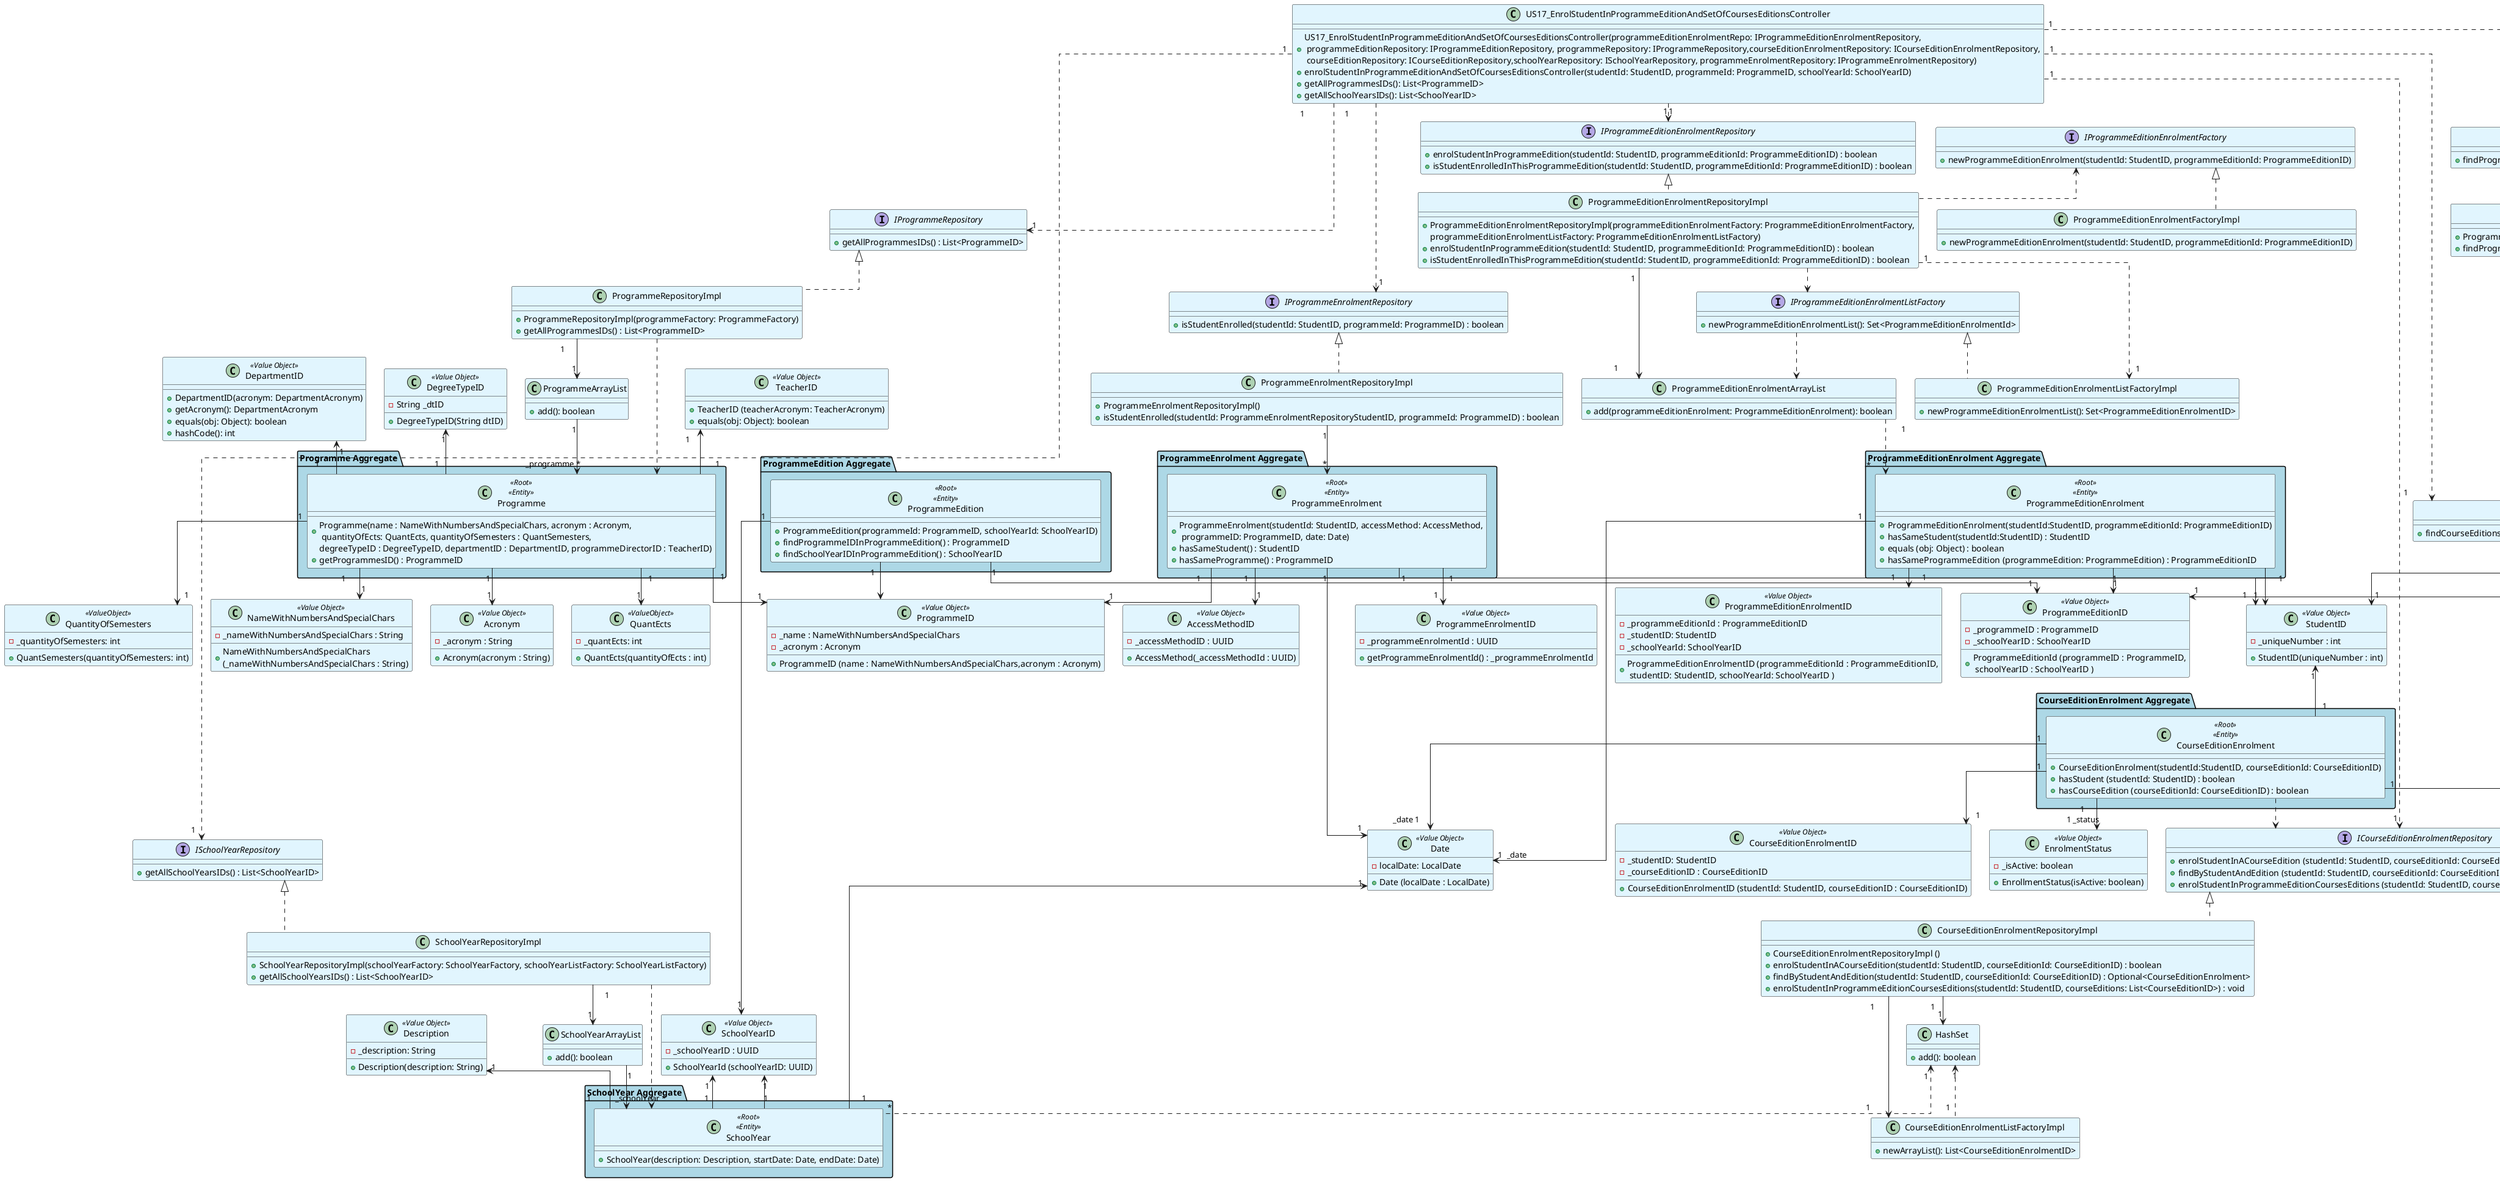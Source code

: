 @startuml
'!pragma layout smetana
'left to right direction

skinparam ranksep 30
skinparam nodesep 30
skinparam classBackgroundColor #E1F5FE
skinparam linetype ortho

class US17_EnrolStudentInProgrammeEditionAndSetOfCoursesEditionsController {
    +US17_EnrolStudentInProgrammeEditionAndSetOfCoursesEditionsController(programmeEditionEnrolmentRepo: IProgrammeEditionEnrolmentRepository,\n programmeEditionRepository: IProgrammeEditionRepository, programmeRepository: IProgrammeRepository,courseEditionEnrolmentRepository: ICourseEditionEnrolmentRepository,\n courseEditionRepository: ICourseEditionRepository,schoolYearRepository: ISchoolYearRepository, programmeEnrolmentRepository: IProgrammeEnrolmentRepository)
    +enrolStudentInProgrammeEditionAndSetOfCoursesEditionsController(studentId: StudentID, programmeId: ProgrammeID, schoolYearId: SchoolYearID)
    +getAllProgrammesIDs(): List<ProgrammeID>
    +getAllSchoolYearsIDs(): List<SchoolYearID>
}

'Interfaces
interface IProgrammeEditionEnrolmentRepository {
    +enrolStudentInProgrammeEdition(studentId: StudentID, programmeEditionId: ProgrammeEditionID) : boolean
    +isStudentEnrolledInThisProgrammeEdition(studentId: StudentID, programmeEditionId: ProgrammeEditionID) : boolean
}

interface IProgrammeEditionRepository {
    +findProgrammeEditionIDByProgrammeIDAndSchoolYearID(programmeId: ProgrammeID, schoolYearId: SchoolYearID) : Optional<ProgrammeEditionID>
}

interface IProgrammeRepository {
    +getAllProgrammesIDs() : List<ProgrammeID>
}

interface ICourseEditionEnrolmentRepository {
    +enrolStudentInACourseEdition (studentId: StudentID, courseEditionId: CourseEditionID) : boolean
    +findByStudentAndEdition (studentId: StudentID, courseEditionId: CourseEditionID) : Optional<CourseEditionEnrolment>
    +enrolStudentInProgrammeEditionCoursesEditions (studentId: StudentID, courseEditionsId: List<CourseEditionID>) : void
}

interface ICourseEditionRepository {
    +findCourseEditionsByProgrammeEdition(programmeEditionId: ProgrammeEditionID): List<CourseEditionId>
}

interface ISchoolYearRepository {
    +getAllSchoolYearsIDs() : List<SchoolYearID>
}

interface IProgrammeEnrolmentRepository {
    +isStudentEnrolled(studentId: StudentID, programmeId: ProgrammeID) : boolean
}

interface IProgrammeEditionEnrolmentFactory{
    +newProgrammeEditionEnrolment(studentId: StudentID, programmeEditionId: ProgrammeEditionID)
}

interface IProgrammeEditionEnrolmentListFactory{
    +newProgrammeEditionEnrolmentList(): Set<ProgrammeEditionEnrolmentId>
}

'Repositories
class ProgrammeEditionEnrolmentRepositoryImpl {
    +ProgrammeEditionEnrolmentRepositoryImpl(programmeEditionEnrolmentFactory: ProgrammeEditionEnrolmentFactory,
          programmeEditionEnrolmentListFactory: ProgrammeEditionEnrolmentListFactory)
    +enrolStudentInProgrammeEdition(studentId: StudentID, programmeEditionId: ProgrammeEditionID) : boolean
    +isStudentEnrolledInThisProgrammeEdition(studentId: StudentID, programmeEditionId: ProgrammeEditionID) : boolean
}

class ProgrammeEditionRepositoryImpl {
    +ProgrammeEditionRepositoryImpl(programmeEditionFactory: ProgrammeEditionFactory)
    +findProgrammeEditionIDByProgrammeIDAndSchoolYearID(programmeId: ProgrammeID, schoolYearId: SchoolYearID) : Optional<ProgrammeEditionID>
}

class ProgrammeRepositoryImpl {
    +ProgrammeRepositoryImpl(programmeFactory: ProgrammeFactory)
    +getAllProgrammesIDs() : List<ProgrammeID>
}

class CourseEditionEnrolmentRepositoryImpl {
    +CourseEditionEnrolmentRepositoryImpl ()
    +enrolStudentInACourseEdition(studentId: StudentID, courseEditionId: CourseEditionID) : boolean
    +findByStudentAndEdition(studentId: StudentID, courseEditionId: CourseEditionID) : Optional<CourseEditionEnrolment>
    +enrolStudentInProgrammeEditionCoursesEditions(studentId: StudentID, courseEditions: List<CourseEditionID>) : void
}

class CourseEditionRepositoryImpl {
    +CourseEditionRepositoryImpl(courseEditionFactory: CourseEditionFactory)
    +findCourseEditionsByProgrammeEdition(programmeEdition: ProgrammeEdition) : List<CourseEditionID>
}

class SchoolYearRepositoryImpl {
    +SchoolYearRepositoryImpl(schoolYearFactory: SchoolYearFactory, schoolYearListFactory: SchoolYearListFactory)
    +getAllSchoolYearsIDs() : List<SchoolYearID>
}

class ProgrammeEnrolmentRepositoryImpl {
    +ProgrammeEnrolmentRepositoryImpl()
    +isStudentEnrolled(studentId: ProgrammeEnrolmentRepositoryStudentID, programmeId: ProgrammeID) : boolean
}


'Repository -> interface
IProgrammeEditionEnrolmentRepository <|.. ProgrammeEditionEnrolmentRepositoryImpl
IProgrammeEditionRepository <|.. ProgrammeEditionRepositoryImpl
IProgrammeRepository <|.. ProgrammeRepositoryImpl
ICourseEditionEnrolmentRepository <|.. CourseEditionEnrolmentRepositoryImpl
ICourseEditionRepository <|.. CourseEditionRepositoryImpl
ISchoolYearRepository <|.. SchoolYearRepositoryImpl
IProgrammeEnrolmentRepository <|.. ProgrammeEnrolmentRepositoryImpl

'Aggregates
package "CourseEditionEnrolment Aggregate" #Lightblue {
    class CourseEditionEnrolment <<Root>> <<Entity>> {
    +CourseEditionEnrolment(studentId:StudentID, courseEditionId: CourseEditionID)
    +hasStudent (studentId: StudentID) : boolean
    +hasCourseEdition (courseEditionId: CourseEditionID) : boolean
    }
}

package "ProgrammeEditionEnrolment Aggregate" #Lightblue {
    class ProgrammeEditionEnrolment <<Root>> <<Entity>> {
    +ProgrammeEditionEnrolment(studentId:StudentID, programmeEditionId: ProgrammeEditionID)
    +hasSameStudent(studentId:StudentID) : StudentID
    +equals (obj: Object) : boolean
    +hasSameProgrammeEdition (programmeEdition: ProgrammeEdition) : ProgrammeEditionID
    }
}

package "Programme Aggregate" #Lightblue{
    class Programme <<Root>> <<Entity>>  {
     + Programme(name : NameWithNumbersAndSpecialChars, acronym : Acronym,\n quantityOfEcts: QuantEcts, quantityOfSemesters : QuantSemesters,
          degreeTypeID : DegreeTypeID, departmentID : DepartmentID, programmeDirectorID : TeacherID)
     +getProgrammesID() : ProgrammeID
    }
 }

 package "Student Aggregate" #Lightblue{
     class Student <<Root>> <<Entity>> {
         +Student(studentId: StudentID, name: Name, NIF: NIF, phone: Phone,
         email: Email, address: Address, academicEmail  : StudentAcademicEmail)
     }
 }

 package "ProgrammeEdition Aggregate" #Lightblue{
     class ProgrammeEdition <<Root>> <<Entity>> {
         +ProgrammeEdition(programmeId: ProgrammeID, schoolYearId: SchoolYearID)
         +findProgrammeIDInProgrammeEdition() : ProgrammeID
         +findSchoolYearIDInProgrammeEdition() : SchoolYearID
     }
 }

 package "CourseEdition Aggregate" #Lightblue{
     class CourseEdition <<Root>> <<Entity>> {
         +CourseEdition(programmeEditionId: ProgrammeEditionID,\n courseInStudyPlanID: CourseInStudyPlanID, courseEditionId: CourseEditionID)
         +whatProgrammeEditionBelongsThisCourseEdition() : ProgrammeEditionID
     }
 }

 package "SchoolYear Aggregate" #Lightblue{
     class SchoolYear <<Root>> <<Entity>>  {
        +SchoolYear(description: Description, startDate: Date, endDate: Date)
    }
 }

package "ProgrammeEnrolment Aggregate" #Lightblue{
    class ProgrammeEnrolment <<Root>> <<Entity>> {
        +ProgrammeEnrolment(studentId: StudentID, accessMethod: AccessMethod,\n programmeID: ProgrammeID, date: Date)
        +hasSameStudent() : StudentID
        +hasSameProgramme() : ProgrammeID
    }
}


'Value Objects

class CourseEditionEnrolmentID <<Value Object>>{
    -_studentID: StudentID
    - _courseEditionID : CourseEditionID
    + CourseEditionEnrolmentID (studentId: StudentID, courseEditionID : CourseEditionID)
}

class ProgrammeEditionEnrolmentID <<Value Object>> {
    - _programmeEditionId : ProgrammeEditionID
    -_studentID: StudentID
    -_schoolYearId: SchoolYearID
    + ProgrammeEditionEnrolmentID (programmeEditionId : ProgrammeEditionID,\n studentID: StudentID, schoolYearId: SchoolYearID )
}

class ProgrammeID <<Value Object>> {
    -_name : NameWithNumbersAndSpecialChars
    -_acronym : Acronym
    + ProgrammeID (name : NameWithNumbersAndSpecialChars,acronym : Acronym)
}

class StudentID <<Value Object>> {
    -_uniqueNumber : int
    + StudentID(uniqueNumber : int)
}

class Name <<Value Object>> {
    -_name : String
    + Name(name : String)
}

class NIF <<Value Object>> {
    -_NIF : String
    + NIF(NIF : String)
}

class Phone <<Value Object>> {
    -_phone : String
    + Phone(phone : String)
}

class Acronym <<Value Object>> {
     -_acronym : String
     + Acronym(acronym : String)
}

class QuantEcts <<ValueObject>> {
    -_quantEcts: int
    + QuantEcts(quantityOfEcts : int)
}

class QuantityOfSemesters <<ValueObject>> {
    -_quantityOfSemesters: int
    + QuantSemesters(quantityOfSemesters: int)
}

class Email <<Value Object>> {
    -_email : String
    + Email(email : String)
}

class AccessMethodID <<Value Object>> {
    -_accessMethodID : UUID
    + AccessMethod(_accessMethodId : UUID)
}


class NameWithNumbersAndSpecialChars <<Value Object>> {
    -_nameWithNumbersAndSpecialChars : String
    + NameWithNumbersAndSpecialChars\n(_nameWithNumbersAndSpecialChars : String)
}

class StudentAcademicEmail <<Value Object>> {
    -_studentAcademicEmail : String
    + StudentAcademicEmail(institutionalEmail : String)
}
class Address <<Value Object>> {
        +Address(street: Street, postalCode: PostalCode, location: Location, country: Country)
        + getStreet() : Street
        + getPostalCode() : PostalCode
        + getLocation() : Location
        + getCountry() : Country
    }

class Street <<Value Object>> {
    -_street : String
    + Street(street : String)
}

class PostalCode <<Value Object>> {
    -_postalCode : String
    + PostalCode(postalCode : String)
}

class Location <<Value Object>> {
    -_location : String
    + Location(location : String)
}

class Country <<Value Object>> {
    -_country : String
    + Country(country : String)
}

class ProgrammeEnrolmentID <<Value Object>>{
    - _programmeEnrolmentId : UUID
    + getProgrammeEnrolmentId() : _programmeEnrolmentId
}

class CourseEditionID <<Value Object>>{
    -_programmeEditionId : ProgrammeEditionID
    -_courseInStudyPlanId : CourseInStudyPlanID
    + CourseEditionId (programmeEditionId : ProgrammeEditionID,\n courseInStudyPlanId : CourseInStudyPlanID)
}

class ProgrammeEditionID <<Value Object>> {
        -_programmeID : ProgrammeID
        -_schoolYearID : SchoolYearID
        + ProgrammeEditionId (programmeID : ProgrammeID,\n schoolYearID : SchoolYearID )
}

class SchoolYearID <<Value Object>>{
    -_schoolYearID : UUID
    + SchoolYearId (schoolYearID: UUID)
    }

class Date <<Value Object>> {
     -localDate: LocalDate
     +Date (localDate : LocalDate)
}

class CourseInStudyPlanID <<Value Object>> {
     -courseID : CourseID
     -studyPlanID :
     +Date (localDate : LocalDate)
}

class  EnrolmentStatus <<Value Object>> {
     -_isActive: boolean
     +EnrollmentStatus(isActive: boolean)
}

class  Description <<Value Object>> {
     -_description: String
     +Description(description: String)
}

class TeacherID <<Value Object>> {
     + TeacherID (teacherAcronym: TeacherAcronym)
     + equals(obj: Object): boolean
     }

class DepartmentID <<Value Object>> {
    + DepartmentID(acronym: DepartmentAcronym)
    + getAcronym(): DepartmentAcronym
    + equals(obj: Object): boolean
    + hashCode(): int
}

class DegreeTypeID <<Value Object>> {
    - String _dtID
    + DegreeTypeID(String dtID)
}


'Factory
class ProgrammeEditionEnrolmentFactoryImpl {
    +newProgrammeEditionEnrolment(studentId: StudentID, programmeEditionId: ProgrammeEditionID)
}

class ProgrammeEditionEnrolmentListFactoryImpl{
+newProgrammeEditionEnrolmentList(): Set<ProgrammeEditionEnrolmentID>
}

class CourseEditionEnrolmentListFactoryImpl {
    +newArrayList(): List<CourseEditionEnrolmentID>
}

class CourseEditionListFactoryImpl{
    +newArrayList(CourseEditionID)
}


'Others

class HashSet{
    + add(): boolean
}

class ProgrammeArrayList {
    +add(): boolean
}

class ProgrammeEditionEnrolmentArrayList{
     +add(programmeEditionEnrolment: ProgrammeEditionEnrolment): boolean
}

class SchoolYearArrayList {
    +add(): boolean
}

class CourseEditionArrayList{
     +add(): boolean
}

' Controller - interfacesRepo
US17_EnrolStudentInProgrammeEditionAndSetOfCoursesEditionsController "1" ..> "1" IProgrammeEditionEnrolmentRepository
US17_EnrolStudentInProgrammeEditionAndSetOfCoursesEditionsController "1" ..> "1" IProgrammeEditionRepository
US17_EnrolStudentInProgrammeEditionAndSetOfCoursesEditionsController "1" ..> "1" IProgrammeRepository
US17_EnrolStudentInProgrammeEditionAndSetOfCoursesEditionsController "1" ..> "1" ICourseEditionEnrolmentRepository
US17_EnrolStudentInProgrammeEditionAndSetOfCoursesEditionsController "1" ..> "1" ICourseEditionRepository
US17_EnrolStudentInProgrammeEditionAndSetOfCoursesEditionsController "1" ..> "1" ISchoolYearRepository
US17_EnrolStudentInProgrammeEditionAndSetOfCoursesEditionsController "1" ..> "1" IProgrammeEnrolmentRepository

' Other connections
Student "1" --> "1 _address" Address
CourseEditionRepositoryImpl "1" -u-> "_listOfCE" CourseEdition
CourseEditionRepositoryImpl "1" --> "1" CourseEditionListFactoryImpl
CourseEditionRepositoryImpl "1" --> "1" CourseEditionArrayList
CourseEditionArrayList "1" <.. "1" CourseEditionListFactoryImpl
CourseEditionArrayList "1 arrayOfCourseEdition" <.u. "*" CourseEdition
CourseEditionEnrolment " " ..> " " ICourseEditionEnrolmentRepository
CourseEditionEnrolmentRepositoryImpl "1" --> "1" CourseEditionEnrolmentListFactoryImpl
CourseEditionEnrolmentRepositoryImpl "1" --> "1" HashSet
HashSet "1" <.. "1" CourseEditionEnrolmentListFactoryImpl
HashSet "1" <.. "*" SchoolYear
ProgrammeEditionEnrolment"1" --> "1" StudentID
ProgrammeEditionEnrolmentRepositoryImpl "1" --> "1" ProgrammeEditionEnrolmentArrayList
IProgrammeEditionEnrolmentFactory <.. ProgrammeEditionEnrolmentRepositoryImpl
ProgrammeEditionEnrolmentArrayList "1" ..> "*" ProgrammeEditionEnrolment
ProgrammeEditionEnrolmentRepositoryImpl "1" ..> "1" ProgrammeEditionEnrolmentListFactoryImpl
ProgrammeEditionEnrolmentRepositoryImpl ..> IProgrammeEditionEnrolmentListFactory
IProgrammeEditionEnrolmentListFactory ..> ProgrammeEditionEnrolmentArrayList
IProgrammeEditionEnrolmentFactory <|.. ProgrammeEditionEnrolmentFactoryImpl
IProgrammeEditionEnrolmentListFactory <|.. ProgrammeEditionEnrolmentListFactoryImpl
ProgrammeEnrolmentRepositoryImpl "1" --> "*" ProgrammeEnrolment
ProgrammeRepositoryImpl ..> Programme
ProgrammeRepositoryImpl "1" --> "1" ProgrammeArrayList
ProgrammeArrayList "1" --> " _programme *" Programme

ProgrammeEdition "1" --> ProgrammeID
CourseEdition "1" --> "1" CourseEditionID
CourseEdition "1" --> "1" ProgrammeEditionID
CourseEdition "1" --> "1" CourseInStudyPlanID


SchoolYearRepositoryImpl ..> SchoolYear
SchoolYearRepositoryImpl "1" --> "1" SchoolYearArrayList
SchoolYearArrayList "1" --> " _schoolYear *" SchoolYear
ProgrammeEditionEnrolment "1"--> "1" ProgrammeEditionID
ProgrammeEditionEnrolment "1"--> "1" ProgrammeEditionEnrolmentID
ProgrammeEdition "1" --> "1" ProgrammeEditionID
CourseEdition "1"--> "1" CourseEditionID
ProgrammeEdition "1" --> "1" SchoolYearID
SchoolYearID "1" <-- "1" SchoolYear
SchoolYearID "1" <-- "1" SchoolYear
Description "1" <-- "1" SchoolYear
Date "1" <-- "1" SchoolYear


CourseEditionEnrolment "1"   -u-> "1"  StudentID
CourseEditionEnrolment "1" --> "1" CourseEditionID
CourseEditionEnrolment "1" --> "1" CourseEditionEnrolmentID
Programme "1" --> "1" ProgrammeID
Programme "1" --> "1" NameWithNumbersAndSpecialChars
Programme "1" --> "1" Acronym
Programme "1" --> "1" QuantEcts
Programme "1" --> "1" QuantityOfSemesters
ProgrammeEnrolment "1" --> "1" ProgrammeID
ProgrammeEnrolment "1" --> "1" AccessMethodID
ProgrammeEnrolment "1" --> "1" Date

ProgrammeEnrolment "1" --> "1" StudentID
ProgrammeEnrolment "1" --> "1" ProgrammeEnrolmentID
Student "1" --> "1" StudentID
Student "*" --> "1" Name
Student "\n *" --> "1  " Email
Student "\n *" --> "1   " StudentAcademicEmail
Student "\n *" --> "1 " Phone
Student "\n *" --> "1 " NIF
Address "  *" ---> "1" Street
Address "*                " ---> "1" PostalCode
Address " *" ---> "1" Location
Address " *" ---> "1" Country

CourseEditionEnrolment  "1" --> "1 _status" EnrolmentStatus
ProgrammeEditionEnrolment  " 1    " --> "1  _date " Date
CourseEditionEnrolment "1" --> "_date 1    " Date

DepartmentID "1" <-- "1" Programme
DegreeTypeID "1" <-- "1" Programme
TeacherID "1" <-- "1" Programme


@enduml
